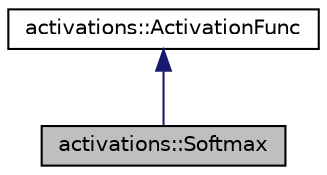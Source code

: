 digraph "activations::Softmax"
{
 // LATEX_PDF_SIZE
  edge [fontname="Helvetica",fontsize="10",labelfontname="Helvetica",labelfontsize="10"];
  node [fontname="Helvetica",fontsize="10",shape=record];
  Node1 [label="activations::Softmax",height=0.2,width=0.4,color="black", fillcolor="grey75", style="filled", fontcolor="black",tooltip=" "];
  Node2 -> Node1 [dir="back",color="midnightblue",fontsize="10",style="solid"];
  Node2 [label="activations::ActivationFunc",height=0.2,width=0.4,color="black", fillcolor="white", style="filled",URL="$classactivations_1_1ActivationFunc.html",tooltip=" "];
}
